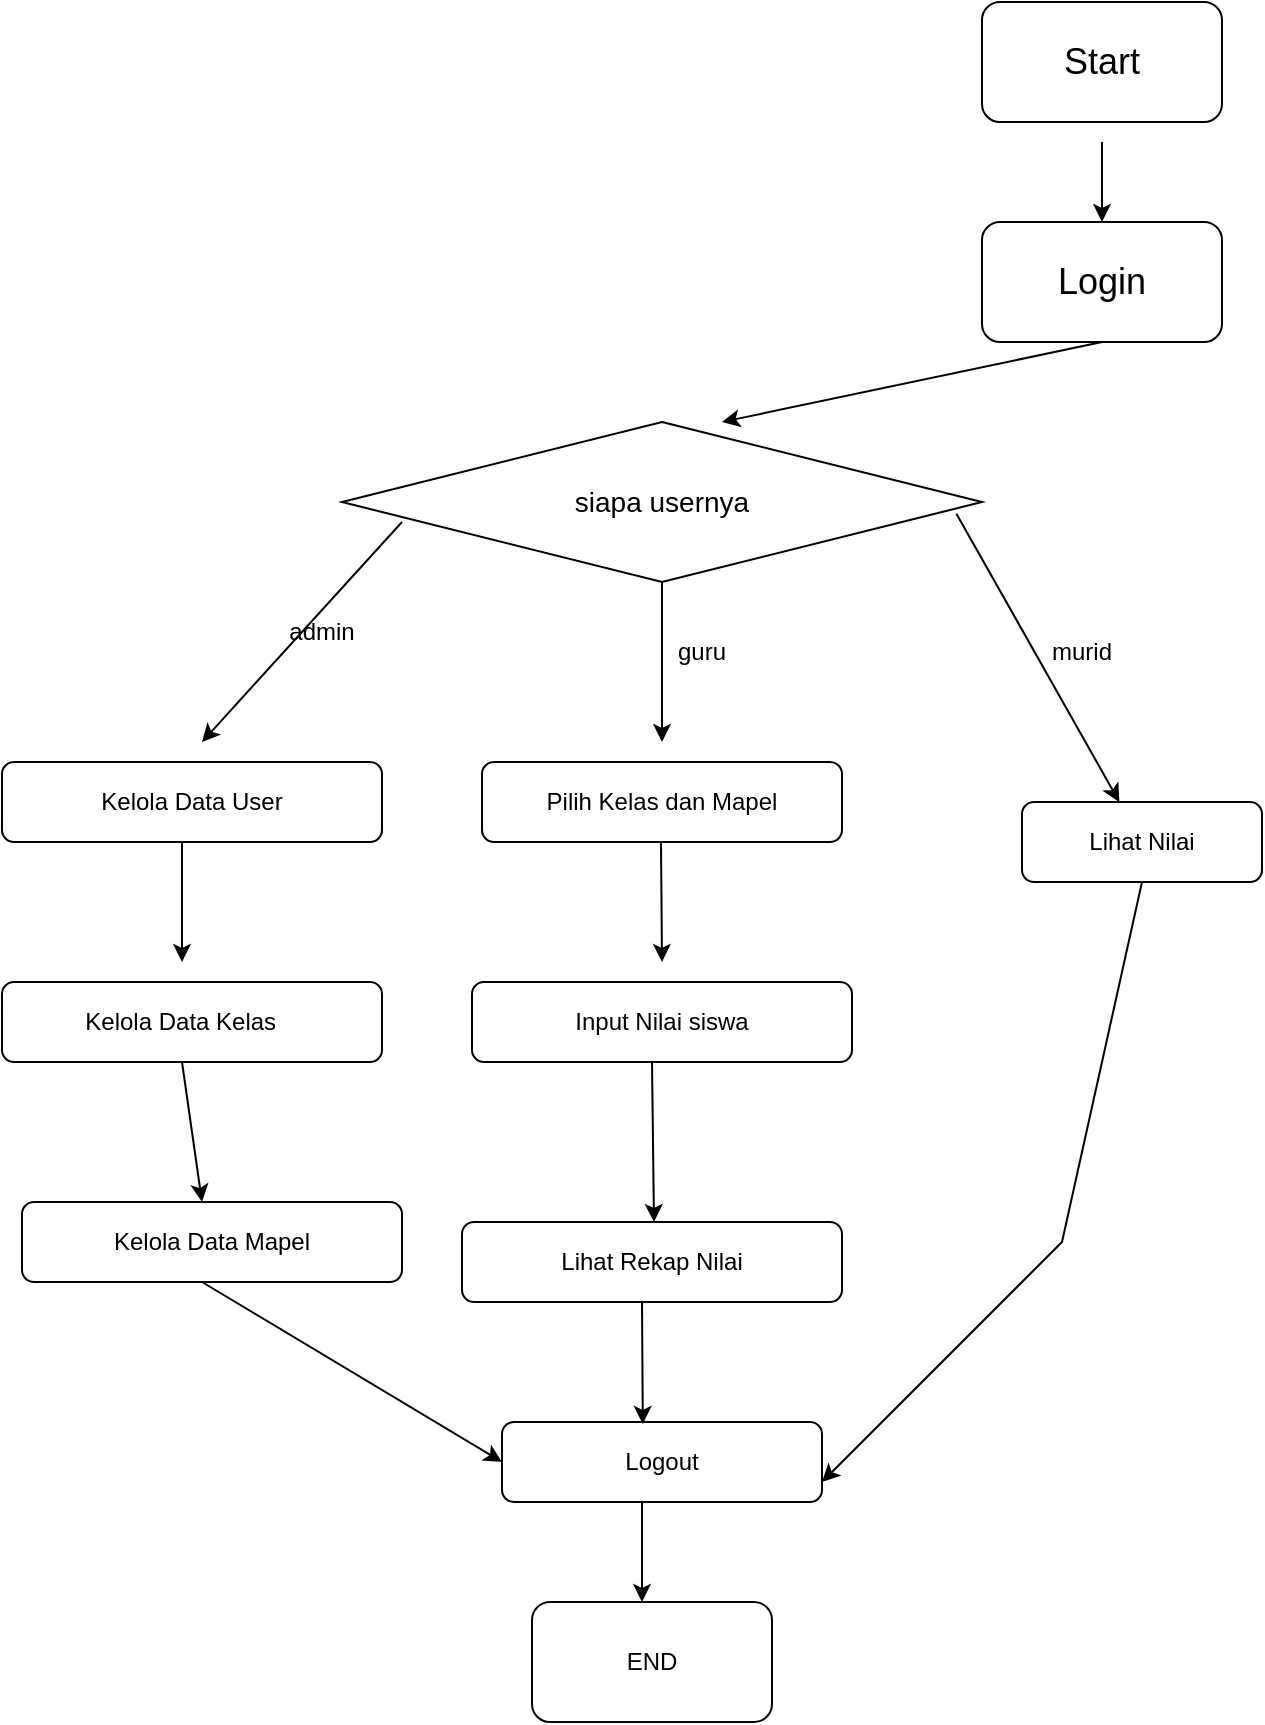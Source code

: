 <mxfile version="28.0.7">
  <diagram name="Page-1" id="du_KJwaglrElgyTvK3Hh">
    <mxGraphModel dx="834" dy="459" grid="1" gridSize="10" guides="1" tooltips="1" connect="1" arrows="1" fold="1" page="1" pageScale="1" pageWidth="850" pageHeight="1100" math="0" shadow="0">
      <root>
        <mxCell id="0" />
        <mxCell id="1" parent="0" />
        <mxCell id="F_QDQh_Jzbl4AByI2fk9-1" value="" style="rounded=1;whiteSpace=wrap;html=1;" parent="1" vertex="1">
          <mxGeometry x="590" y="40" width="120" height="60" as="geometry" />
        </mxCell>
        <mxCell id="F_QDQh_Jzbl4AByI2fk9-2" value="&lt;font style=&quot;font-size: 18px;&quot;&gt;Start&lt;/font&gt;" style="text;html=1;align=center;verticalAlign=middle;whiteSpace=wrap;rounded=0;" parent="1" vertex="1">
          <mxGeometry x="620" y="55" width="60" height="30" as="geometry" />
        </mxCell>
        <mxCell id="F_QDQh_Jzbl4AByI2fk9-3" value="" style="endArrow=classic;html=1;rounded=0;" parent="1" edge="1">
          <mxGeometry width="50" height="50" relative="1" as="geometry">
            <mxPoint x="650" y="110" as="sourcePoint" />
            <mxPoint x="650" y="150" as="targetPoint" />
          </mxGeometry>
        </mxCell>
        <mxCell id="F_QDQh_Jzbl4AByI2fk9-4" value="" style="rounded=1;whiteSpace=wrap;html=1;" parent="1" vertex="1">
          <mxGeometry x="590" y="150" width="120" height="60" as="geometry" />
        </mxCell>
        <mxCell id="F_QDQh_Jzbl4AByI2fk9-5" value="&lt;font style=&quot;font-size: 18px;&quot;&gt;Login&lt;/font&gt;" style="text;html=1;align=center;verticalAlign=middle;whiteSpace=wrap;rounded=0;" parent="1" vertex="1">
          <mxGeometry x="620" y="165" width="60" height="30" as="geometry" />
        </mxCell>
        <mxCell id="F_QDQh_Jzbl4AByI2fk9-6" value="" style="endArrow=classic;html=1;rounded=0;exitX=0.5;exitY=1;exitDx=0;exitDy=0;" parent="1" source="F_QDQh_Jzbl4AByI2fk9-4" edge="1">
          <mxGeometry width="50" height="50" relative="1" as="geometry">
            <mxPoint x="400" y="320" as="sourcePoint" />
            <mxPoint x="460" y="250" as="targetPoint" />
          </mxGeometry>
        </mxCell>
        <mxCell id="F_QDQh_Jzbl4AByI2fk9-7" value="" style="rhombus;whiteSpace=wrap;html=1;" parent="1" vertex="1">
          <mxGeometry x="270" y="250" width="320" height="80" as="geometry" />
        </mxCell>
        <mxCell id="F_QDQh_Jzbl4AByI2fk9-8" value="&lt;font style=&quot;font-size: 14px;&quot;&gt;siapa usernya&lt;/font&gt;" style="text;html=1;align=center;verticalAlign=middle;whiteSpace=wrap;rounded=0;" parent="1" vertex="1">
          <mxGeometry x="375" y="275" width="110" height="30" as="geometry" />
        </mxCell>
        <mxCell id="F_QDQh_Jzbl4AByI2fk9-9" value="" style="endArrow=classic;html=1;rounded=0;exitX=0.5;exitY=1;exitDx=0;exitDy=0;" parent="1" source="F_QDQh_Jzbl4AByI2fk9-7" edge="1">
          <mxGeometry width="50" height="50" relative="1" as="geometry">
            <mxPoint x="400" y="330" as="sourcePoint" />
            <mxPoint x="430" y="410" as="targetPoint" />
          </mxGeometry>
        </mxCell>
        <mxCell id="F_QDQh_Jzbl4AByI2fk9-13" value="Pilih Kelas dan Mapel" style="rounded=1;whiteSpace=wrap;html=1;" parent="1" vertex="1">
          <mxGeometry x="340" y="420" width="180" height="40" as="geometry" />
        </mxCell>
        <mxCell id="F_QDQh_Jzbl4AByI2fk9-16" value="" style="endArrow=classic;html=1;rounded=0;exitX=0.96;exitY=0.573;exitDx=0;exitDy=0;exitPerimeter=0;" parent="1" source="F_QDQh_Jzbl4AByI2fk9-7" target="F_QDQh_Jzbl4AByI2fk9-17" edge="1">
          <mxGeometry width="50" height="50" relative="1" as="geometry">
            <mxPoint x="570" y="300" as="sourcePoint" />
            <mxPoint x="660" y="460" as="targetPoint" />
          </mxGeometry>
        </mxCell>
        <mxCell id="F_QDQh_Jzbl4AByI2fk9-17" value="Lihat Nilai" style="rounded=1;whiteSpace=wrap;html=1;" parent="1" vertex="1">
          <mxGeometry x="610" y="440" width="120" height="40" as="geometry" />
        </mxCell>
        <mxCell id="F_QDQh_Jzbl4AByI2fk9-18" value="" style="endArrow=classic;html=1;rounded=0;exitX=0.5;exitY=1;exitDx=0;exitDy=0;" parent="1" edge="1">
          <mxGeometry width="50" height="50" relative="1" as="geometry">
            <mxPoint x="429.5" y="460" as="sourcePoint" />
            <mxPoint x="430" y="520" as="targetPoint" />
          </mxGeometry>
        </mxCell>
        <mxCell id="F_QDQh_Jzbl4AByI2fk9-19" value="Input Nilai siswa" style="rounded=1;whiteSpace=wrap;html=1;" parent="1" vertex="1">
          <mxGeometry x="335" y="530" width="190" height="40" as="geometry" />
        </mxCell>
        <mxCell id="F_QDQh_Jzbl4AByI2fk9-20" value="" style="endArrow=classic;html=1;rounded=0;" parent="1" edge="1">
          <mxGeometry width="50" height="50" relative="1" as="geometry">
            <mxPoint x="300" y="300" as="sourcePoint" />
            <mxPoint x="200" y="410" as="targetPoint" />
          </mxGeometry>
        </mxCell>
        <mxCell id="F_QDQh_Jzbl4AByI2fk9-21" value="Kelola Data User" style="rounded=1;whiteSpace=wrap;html=1;" parent="1" vertex="1">
          <mxGeometry x="100" y="420" width="190" height="40" as="geometry" />
        </mxCell>
        <mxCell id="F_QDQh_Jzbl4AByI2fk9-22" value="" style="endArrow=classic;html=1;rounded=0;" parent="1" edge="1">
          <mxGeometry width="50" height="50" relative="1" as="geometry">
            <mxPoint x="190" y="460" as="sourcePoint" />
            <mxPoint x="190" y="520" as="targetPoint" />
          </mxGeometry>
        </mxCell>
        <mxCell id="F_QDQh_Jzbl4AByI2fk9-23" value="Kelola Data Kelas&lt;span style=&quot;white-space: pre;&quot;&gt;&#x9;&lt;/span&gt;" style="rounded=1;whiteSpace=wrap;html=1;" parent="1" vertex="1">
          <mxGeometry x="100" y="530" width="190" height="40" as="geometry" />
        </mxCell>
        <mxCell id="F_QDQh_Jzbl4AByI2fk9-24" value="" style="endArrow=classic;html=1;rounded=0;entryX=1;entryY=0.75;entryDx=0;entryDy=0;" parent="1" target="F_QDQh_Jzbl4AByI2fk9-29" edge="1">
          <mxGeometry width="50" height="50" relative="1" as="geometry">
            <mxPoint x="670" y="480" as="sourcePoint" />
            <mxPoint x="610" y="670" as="targetPoint" />
            <Array as="points">
              <mxPoint x="630" y="660" />
            </Array>
          </mxGeometry>
        </mxCell>
        <mxCell id="F_QDQh_Jzbl4AByI2fk9-25" value="" style="endArrow=classic;html=1;rounded=0;exitX=0.5;exitY=1;exitDx=0;exitDy=0;" parent="1" edge="1">
          <mxGeometry width="50" height="50" relative="1" as="geometry">
            <mxPoint x="425" y="570" as="sourcePoint" />
            <mxPoint x="426" y="650" as="targetPoint" />
          </mxGeometry>
        </mxCell>
        <mxCell id="F_QDQh_Jzbl4AByI2fk9-26" value="" style="endArrow=classic;html=1;rounded=0;exitX=0.5;exitY=1;exitDx=0;exitDy=0;" parent="1" edge="1">
          <mxGeometry width="50" height="50" relative="1" as="geometry">
            <mxPoint x="190" y="570" as="sourcePoint" />
            <mxPoint x="200" y="640" as="targetPoint" />
          </mxGeometry>
        </mxCell>
        <mxCell id="F_QDQh_Jzbl4AByI2fk9-27" value="Lihat Rekap Nilai" style="rounded=1;whiteSpace=wrap;html=1;" parent="1" vertex="1">
          <mxGeometry x="330" y="650" width="190" height="40" as="geometry" />
        </mxCell>
        <mxCell id="F_QDQh_Jzbl4AByI2fk9-28" value="Kelola Data Mapel" style="rounded=1;whiteSpace=wrap;html=1;" parent="1" vertex="1">
          <mxGeometry x="110" y="640" width="190" height="40" as="geometry" />
        </mxCell>
        <mxCell id="F_QDQh_Jzbl4AByI2fk9-29" value="Logout" style="rounded=1;whiteSpace=wrap;html=1;" parent="1" vertex="1">
          <mxGeometry x="350" y="750" width="160" height="40" as="geometry" />
        </mxCell>
        <mxCell id="F_QDQh_Jzbl4AByI2fk9-30" value="" style="endArrow=classic;html=1;rounded=0;entryX=0.44;entryY=0.025;entryDx=0;entryDy=0;entryPerimeter=0;" parent="1" target="F_QDQh_Jzbl4AByI2fk9-29" edge="1">
          <mxGeometry width="50" height="50" relative="1" as="geometry">
            <mxPoint x="420" y="690" as="sourcePoint" />
            <mxPoint x="470" y="640" as="targetPoint" />
          </mxGeometry>
        </mxCell>
        <mxCell id="F_QDQh_Jzbl4AByI2fk9-31" value="" style="endArrow=classic;html=1;rounded=0;entryX=0;entryY=0.5;entryDx=0;entryDy=0;" parent="1" target="F_QDQh_Jzbl4AByI2fk9-29" edge="1">
          <mxGeometry width="50" height="50" relative="1" as="geometry">
            <mxPoint x="200" y="680" as="sourcePoint" />
            <mxPoint x="250" y="630" as="targetPoint" />
          </mxGeometry>
        </mxCell>
        <mxCell id="F_QDQh_Jzbl4AByI2fk9-32" value="" style="endArrow=classic;html=1;rounded=0;" parent="1" edge="1">
          <mxGeometry width="50" height="50" relative="1" as="geometry">
            <mxPoint x="420" y="790" as="sourcePoint" />
            <mxPoint x="420" y="840" as="targetPoint" />
          </mxGeometry>
        </mxCell>
        <mxCell id="F_QDQh_Jzbl4AByI2fk9-33" value="END" style="rounded=1;whiteSpace=wrap;html=1;" parent="1" vertex="1">
          <mxGeometry x="365" y="840" width="120" height="60" as="geometry" />
        </mxCell>
        <mxCell id="_wu9dqt2IgtQeam00Z7R-1" value="admin" style="text;html=1;align=center;verticalAlign=middle;whiteSpace=wrap;rounded=0;" vertex="1" parent="1">
          <mxGeometry x="230" y="340" width="60" height="30" as="geometry" />
        </mxCell>
        <mxCell id="_wu9dqt2IgtQeam00Z7R-2" value="guru" style="text;html=1;align=center;verticalAlign=middle;whiteSpace=wrap;rounded=0;" vertex="1" parent="1">
          <mxGeometry x="420" y="350" width="60" height="30" as="geometry" />
        </mxCell>
        <mxCell id="_wu9dqt2IgtQeam00Z7R-3" value="murid" style="text;html=1;align=center;verticalAlign=middle;whiteSpace=wrap;rounded=0;" vertex="1" parent="1">
          <mxGeometry x="610" y="350" width="60" height="30" as="geometry" />
        </mxCell>
      </root>
    </mxGraphModel>
  </diagram>
</mxfile>
